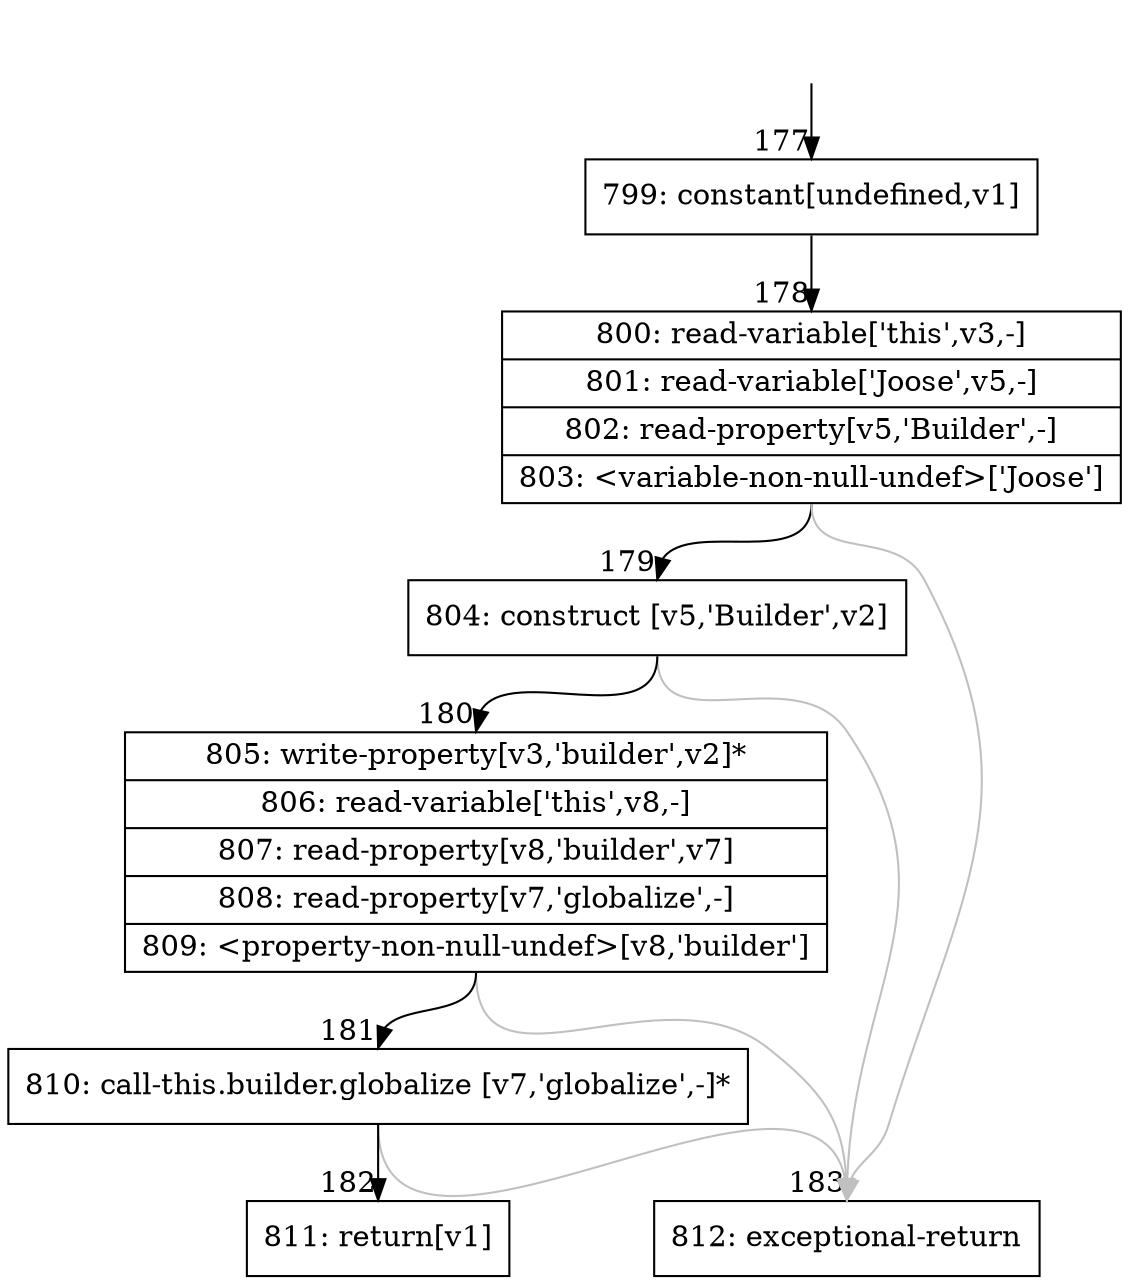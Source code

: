 digraph {
rankdir="TD"
BB_entry16[shape=none,label=""];
BB_entry16 -> BB177 [tailport=s, headport=n, headlabel="    177"]
BB177 [shape=record label="{799: constant[undefined,v1]}" ] 
BB177 -> BB178 [tailport=s, headport=n, headlabel="      178"]
BB178 [shape=record label="{800: read-variable['this',v3,-]|801: read-variable['Joose',v5,-]|802: read-property[v5,'Builder',-]|803: \<variable-non-null-undef\>['Joose']}" ] 
BB178 -> BB179 [tailport=s, headport=n, headlabel="      179"]
BB178 -> BB183 [tailport=s, headport=n, color=gray, headlabel="      183"]
BB179 [shape=record label="{804: construct [v5,'Builder',v2]}" ] 
BB179 -> BB180 [tailport=s, headport=n, headlabel="      180"]
BB179 -> BB183 [tailport=s, headport=n, color=gray]
BB180 [shape=record label="{805: write-property[v3,'builder',v2]*|806: read-variable['this',v8,-]|807: read-property[v8,'builder',v7]|808: read-property[v7,'globalize',-]|809: \<property-non-null-undef\>[v8,'builder']}" ] 
BB180 -> BB181 [tailport=s, headport=n, headlabel="      181"]
BB180 -> BB183 [tailport=s, headport=n, color=gray]
BB181 [shape=record label="{810: call-this.builder.globalize [v7,'globalize',-]*}" ] 
BB181 -> BB182 [tailport=s, headport=n, headlabel="      182"]
BB181 -> BB183 [tailport=s, headport=n, color=gray]
BB182 [shape=record label="{811: return[v1]}" ] 
BB183 [shape=record label="{812: exceptional-return}" ] 
//#$~ 121
}
